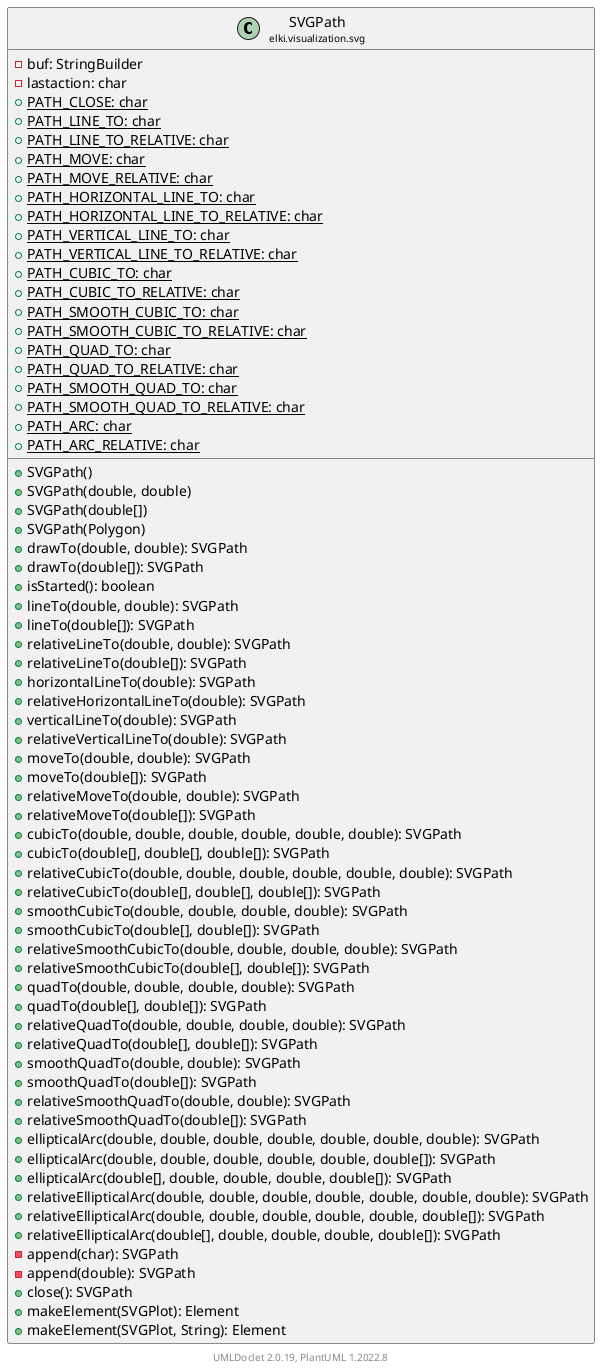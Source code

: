 @startuml
    remove .*\.(Instance|Par|Parameterizer|Factory)$
    set namespaceSeparator none
    hide empty fields
    hide empty methods

    class "<size:14>SVGPath\n<size:10>elki.visualization.svg" as elki.visualization.svg.SVGPath [[SVGPath.html]] {
        -buf: StringBuilder
        -lastaction: char
        {static} +PATH_CLOSE: char
        {static} +PATH_LINE_TO: char
        {static} +PATH_LINE_TO_RELATIVE: char
        {static} +PATH_MOVE: char
        {static} +PATH_MOVE_RELATIVE: char
        {static} +PATH_HORIZONTAL_LINE_TO: char
        {static} +PATH_HORIZONTAL_LINE_TO_RELATIVE: char
        {static} +PATH_VERTICAL_LINE_TO: char
        {static} +PATH_VERTICAL_LINE_TO_RELATIVE: char
        {static} +PATH_CUBIC_TO: char
        {static} +PATH_CUBIC_TO_RELATIVE: char
        {static} +PATH_SMOOTH_CUBIC_TO: char
        {static} +PATH_SMOOTH_CUBIC_TO_RELATIVE: char
        {static} +PATH_QUAD_TO: char
        {static} +PATH_QUAD_TO_RELATIVE: char
        {static} +PATH_SMOOTH_QUAD_TO: char
        {static} +PATH_SMOOTH_QUAD_TO_RELATIVE: char
        {static} +PATH_ARC: char
        {static} +PATH_ARC_RELATIVE: char
        +SVGPath()
        +SVGPath(double, double)
        +SVGPath(double[])
        +SVGPath(Polygon)
        +drawTo(double, double): SVGPath
        +drawTo(double[]): SVGPath
        +isStarted(): boolean
        +lineTo(double, double): SVGPath
        +lineTo(double[]): SVGPath
        +relativeLineTo(double, double): SVGPath
        +relativeLineTo(double[]): SVGPath
        +horizontalLineTo(double): SVGPath
        +relativeHorizontalLineTo(double): SVGPath
        +verticalLineTo(double): SVGPath
        +relativeVerticalLineTo(double): SVGPath
        +moveTo(double, double): SVGPath
        +moveTo(double[]): SVGPath
        +relativeMoveTo(double, double): SVGPath
        +relativeMoveTo(double[]): SVGPath
        +cubicTo(double, double, double, double, double, double): SVGPath
        +cubicTo(double[], double[], double[]): SVGPath
        +relativeCubicTo(double, double, double, double, double, double): SVGPath
        +relativeCubicTo(double[], double[], double[]): SVGPath
        +smoothCubicTo(double, double, double, double): SVGPath
        +smoothCubicTo(double[], double[]): SVGPath
        +relativeSmoothCubicTo(double, double, double, double): SVGPath
        +relativeSmoothCubicTo(double[], double[]): SVGPath
        +quadTo(double, double, double, double): SVGPath
        +quadTo(double[], double[]): SVGPath
        +relativeQuadTo(double, double, double, double): SVGPath
        +relativeQuadTo(double[], double[]): SVGPath
        +smoothQuadTo(double, double): SVGPath
        +smoothQuadTo(double[]): SVGPath
        +relativeSmoothQuadTo(double, double): SVGPath
        +relativeSmoothQuadTo(double[]): SVGPath
        +ellipticalArc(double, double, double, double, double, double, double): SVGPath
        +ellipticalArc(double, double, double, double, double, double[]): SVGPath
        +ellipticalArc(double[], double, double, double, double[]): SVGPath
        +relativeEllipticalArc(double, double, double, double, double, double, double): SVGPath
        +relativeEllipticalArc(double, double, double, double, double, double[]): SVGPath
        +relativeEllipticalArc(double[], double, double, double, double[]): SVGPath
        -append(char): SVGPath
        -append(double): SVGPath
        +close(): SVGPath
        +makeElement(SVGPlot): Element
        +makeElement(SVGPlot, String): Element
    }

    center footer UMLDoclet 2.0.19, PlantUML 1.2022.8
@enduml
